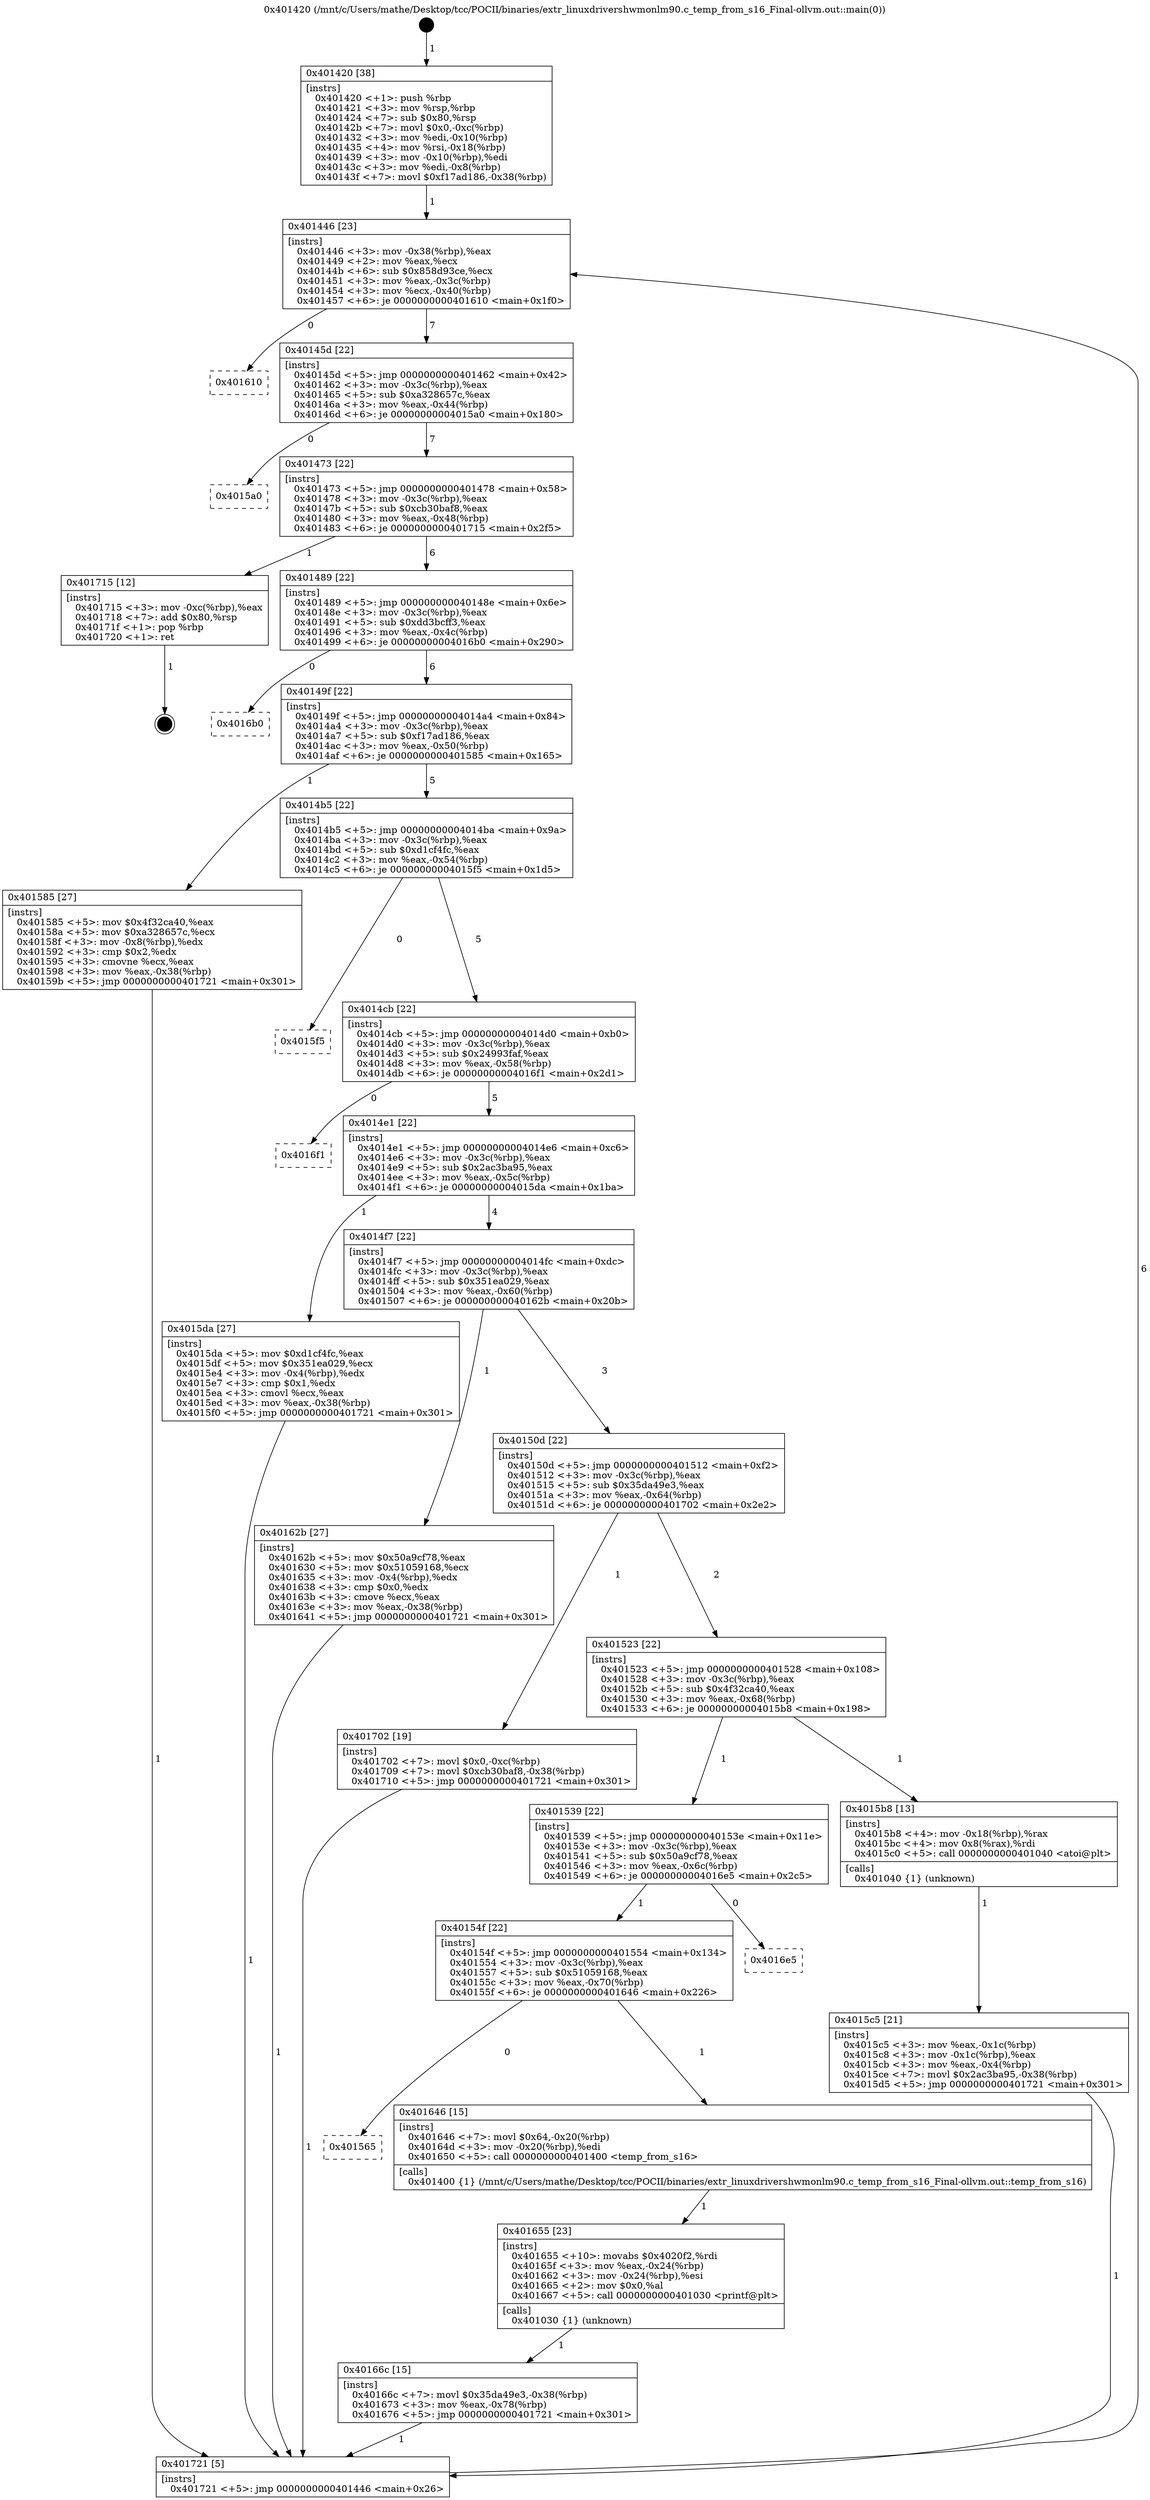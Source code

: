 digraph "0x401420" {
  label = "0x401420 (/mnt/c/Users/mathe/Desktop/tcc/POCII/binaries/extr_linuxdrivershwmonlm90.c_temp_from_s16_Final-ollvm.out::main(0))"
  labelloc = "t"
  node[shape=record]

  Entry [label="",width=0.3,height=0.3,shape=circle,fillcolor=black,style=filled]
  "0x401446" [label="{
     0x401446 [23]\l
     | [instrs]\l
     &nbsp;&nbsp;0x401446 \<+3\>: mov -0x38(%rbp),%eax\l
     &nbsp;&nbsp;0x401449 \<+2\>: mov %eax,%ecx\l
     &nbsp;&nbsp;0x40144b \<+6\>: sub $0x858d93ce,%ecx\l
     &nbsp;&nbsp;0x401451 \<+3\>: mov %eax,-0x3c(%rbp)\l
     &nbsp;&nbsp;0x401454 \<+3\>: mov %ecx,-0x40(%rbp)\l
     &nbsp;&nbsp;0x401457 \<+6\>: je 0000000000401610 \<main+0x1f0\>\l
  }"]
  "0x401610" [label="{
     0x401610\l
  }", style=dashed]
  "0x40145d" [label="{
     0x40145d [22]\l
     | [instrs]\l
     &nbsp;&nbsp;0x40145d \<+5\>: jmp 0000000000401462 \<main+0x42\>\l
     &nbsp;&nbsp;0x401462 \<+3\>: mov -0x3c(%rbp),%eax\l
     &nbsp;&nbsp;0x401465 \<+5\>: sub $0xa328657c,%eax\l
     &nbsp;&nbsp;0x40146a \<+3\>: mov %eax,-0x44(%rbp)\l
     &nbsp;&nbsp;0x40146d \<+6\>: je 00000000004015a0 \<main+0x180\>\l
  }"]
  Exit [label="",width=0.3,height=0.3,shape=circle,fillcolor=black,style=filled,peripheries=2]
  "0x4015a0" [label="{
     0x4015a0\l
  }", style=dashed]
  "0x401473" [label="{
     0x401473 [22]\l
     | [instrs]\l
     &nbsp;&nbsp;0x401473 \<+5\>: jmp 0000000000401478 \<main+0x58\>\l
     &nbsp;&nbsp;0x401478 \<+3\>: mov -0x3c(%rbp),%eax\l
     &nbsp;&nbsp;0x40147b \<+5\>: sub $0xcb30baf8,%eax\l
     &nbsp;&nbsp;0x401480 \<+3\>: mov %eax,-0x48(%rbp)\l
     &nbsp;&nbsp;0x401483 \<+6\>: je 0000000000401715 \<main+0x2f5\>\l
  }"]
  "0x40166c" [label="{
     0x40166c [15]\l
     | [instrs]\l
     &nbsp;&nbsp;0x40166c \<+7\>: movl $0x35da49e3,-0x38(%rbp)\l
     &nbsp;&nbsp;0x401673 \<+3\>: mov %eax,-0x78(%rbp)\l
     &nbsp;&nbsp;0x401676 \<+5\>: jmp 0000000000401721 \<main+0x301\>\l
  }"]
  "0x401715" [label="{
     0x401715 [12]\l
     | [instrs]\l
     &nbsp;&nbsp;0x401715 \<+3\>: mov -0xc(%rbp),%eax\l
     &nbsp;&nbsp;0x401718 \<+7\>: add $0x80,%rsp\l
     &nbsp;&nbsp;0x40171f \<+1\>: pop %rbp\l
     &nbsp;&nbsp;0x401720 \<+1\>: ret\l
  }"]
  "0x401489" [label="{
     0x401489 [22]\l
     | [instrs]\l
     &nbsp;&nbsp;0x401489 \<+5\>: jmp 000000000040148e \<main+0x6e\>\l
     &nbsp;&nbsp;0x40148e \<+3\>: mov -0x3c(%rbp),%eax\l
     &nbsp;&nbsp;0x401491 \<+5\>: sub $0xdd3bcff3,%eax\l
     &nbsp;&nbsp;0x401496 \<+3\>: mov %eax,-0x4c(%rbp)\l
     &nbsp;&nbsp;0x401499 \<+6\>: je 00000000004016b0 \<main+0x290\>\l
  }"]
  "0x401655" [label="{
     0x401655 [23]\l
     | [instrs]\l
     &nbsp;&nbsp;0x401655 \<+10\>: movabs $0x4020f2,%rdi\l
     &nbsp;&nbsp;0x40165f \<+3\>: mov %eax,-0x24(%rbp)\l
     &nbsp;&nbsp;0x401662 \<+3\>: mov -0x24(%rbp),%esi\l
     &nbsp;&nbsp;0x401665 \<+2\>: mov $0x0,%al\l
     &nbsp;&nbsp;0x401667 \<+5\>: call 0000000000401030 \<printf@plt\>\l
     | [calls]\l
     &nbsp;&nbsp;0x401030 \{1\} (unknown)\l
  }"]
  "0x4016b0" [label="{
     0x4016b0\l
  }", style=dashed]
  "0x40149f" [label="{
     0x40149f [22]\l
     | [instrs]\l
     &nbsp;&nbsp;0x40149f \<+5\>: jmp 00000000004014a4 \<main+0x84\>\l
     &nbsp;&nbsp;0x4014a4 \<+3\>: mov -0x3c(%rbp),%eax\l
     &nbsp;&nbsp;0x4014a7 \<+5\>: sub $0xf17ad186,%eax\l
     &nbsp;&nbsp;0x4014ac \<+3\>: mov %eax,-0x50(%rbp)\l
     &nbsp;&nbsp;0x4014af \<+6\>: je 0000000000401585 \<main+0x165\>\l
  }"]
  "0x401565" [label="{
     0x401565\l
  }", style=dashed]
  "0x401585" [label="{
     0x401585 [27]\l
     | [instrs]\l
     &nbsp;&nbsp;0x401585 \<+5\>: mov $0x4f32ca40,%eax\l
     &nbsp;&nbsp;0x40158a \<+5\>: mov $0xa328657c,%ecx\l
     &nbsp;&nbsp;0x40158f \<+3\>: mov -0x8(%rbp),%edx\l
     &nbsp;&nbsp;0x401592 \<+3\>: cmp $0x2,%edx\l
     &nbsp;&nbsp;0x401595 \<+3\>: cmovne %ecx,%eax\l
     &nbsp;&nbsp;0x401598 \<+3\>: mov %eax,-0x38(%rbp)\l
     &nbsp;&nbsp;0x40159b \<+5\>: jmp 0000000000401721 \<main+0x301\>\l
  }"]
  "0x4014b5" [label="{
     0x4014b5 [22]\l
     | [instrs]\l
     &nbsp;&nbsp;0x4014b5 \<+5\>: jmp 00000000004014ba \<main+0x9a\>\l
     &nbsp;&nbsp;0x4014ba \<+3\>: mov -0x3c(%rbp),%eax\l
     &nbsp;&nbsp;0x4014bd \<+5\>: sub $0xd1cf4fc,%eax\l
     &nbsp;&nbsp;0x4014c2 \<+3\>: mov %eax,-0x54(%rbp)\l
     &nbsp;&nbsp;0x4014c5 \<+6\>: je 00000000004015f5 \<main+0x1d5\>\l
  }"]
  "0x401721" [label="{
     0x401721 [5]\l
     | [instrs]\l
     &nbsp;&nbsp;0x401721 \<+5\>: jmp 0000000000401446 \<main+0x26\>\l
  }"]
  "0x401420" [label="{
     0x401420 [38]\l
     | [instrs]\l
     &nbsp;&nbsp;0x401420 \<+1\>: push %rbp\l
     &nbsp;&nbsp;0x401421 \<+3\>: mov %rsp,%rbp\l
     &nbsp;&nbsp;0x401424 \<+7\>: sub $0x80,%rsp\l
     &nbsp;&nbsp;0x40142b \<+7\>: movl $0x0,-0xc(%rbp)\l
     &nbsp;&nbsp;0x401432 \<+3\>: mov %edi,-0x10(%rbp)\l
     &nbsp;&nbsp;0x401435 \<+4\>: mov %rsi,-0x18(%rbp)\l
     &nbsp;&nbsp;0x401439 \<+3\>: mov -0x10(%rbp),%edi\l
     &nbsp;&nbsp;0x40143c \<+3\>: mov %edi,-0x8(%rbp)\l
     &nbsp;&nbsp;0x40143f \<+7\>: movl $0xf17ad186,-0x38(%rbp)\l
  }"]
  "0x401646" [label="{
     0x401646 [15]\l
     | [instrs]\l
     &nbsp;&nbsp;0x401646 \<+7\>: movl $0x64,-0x20(%rbp)\l
     &nbsp;&nbsp;0x40164d \<+3\>: mov -0x20(%rbp),%edi\l
     &nbsp;&nbsp;0x401650 \<+5\>: call 0000000000401400 \<temp_from_s16\>\l
     | [calls]\l
     &nbsp;&nbsp;0x401400 \{1\} (/mnt/c/Users/mathe/Desktop/tcc/POCII/binaries/extr_linuxdrivershwmonlm90.c_temp_from_s16_Final-ollvm.out::temp_from_s16)\l
  }"]
  "0x4015f5" [label="{
     0x4015f5\l
  }", style=dashed]
  "0x4014cb" [label="{
     0x4014cb [22]\l
     | [instrs]\l
     &nbsp;&nbsp;0x4014cb \<+5\>: jmp 00000000004014d0 \<main+0xb0\>\l
     &nbsp;&nbsp;0x4014d0 \<+3\>: mov -0x3c(%rbp),%eax\l
     &nbsp;&nbsp;0x4014d3 \<+5\>: sub $0x24993faf,%eax\l
     &nbsp;&nbsp;0x4014d8 \<+3\>: mov %eax,-0x58(%rbp)\l
     &nbsp;&nbsp;0x4014db \<+6\>: je 00000000004016f1 \<main+0x2d1\>\l
  }"]
  "0x40154f" [label="{
     0x40154f [22]\l
     | [instrs]\l
     &nbsp;&nbsp;0x40154f \<+5\>: jmp 0000000000401554 \<main+0x134\>\l
     &nbsp;&nbsp;0x401554 \<+3\>: mov -0x3c(%rbp),%eax\l
     &nbsp;&nbsp;0x401557 \<+5\>: sub $0x51059168,%eax\l
     &nbsp;&nbsp;0x40155c \<+3\>: mov %eax,-0x70(%rbp)\l
     &nbsp;&nbsp;0x40155f \<+6\>: je 0000000000401646 \<main+0x226\>\l
  }"]
  "0x4016f1" [label="{
     0x4016f1\l
  }", style=dashed]
  "0x4014e1" [label="{
     0x4014e1 [22]\l
     | [instrs]\l
     &nbsp;&nbsp;0x4014e1 \<+5\>: jmp 00000000004014e6 \<main+0xc6\>\l
     &nbsp;&nbsp;0x4014e6 \<+3\>: mov -0x3c(%rbp),%eax\l
     &nbsp;&nbsp;0x4014e9 \<+5\>: sub $0x2ac3ba95,%eax\l
     &nbsp;&nbsp;0x4014ee \<+3\>: mov %eax,-0x5c(%rbp)\l
     &nbsp;&nbsp;0x4014f1 \<+6\>: je 00000000004015da \<main+0x1ba\>\l
  }"]
  "0x4016e5" [label="{
     0x4016e5\l
  }", style=dashed]
  "0x4015da" [label="{
     0x4015da [27]\l
     | [instrs]\l
     &nbsp;&nbsp;0x4015da \<+5\>: mov $0xd1cf4fc,%eax\l
     &nbsp;&nbsp;0x4015df \<+5\>: mov $0x351ea029,%ecx\l
     &nbsp;&nbsp;0x4015e4 \<+3\>: mov -0x4(%rbp),%edx\l
     &nbsp;&nbsp;0x4015e7 \<+3\>: cmp $0x1,%edx\l
     &nbsp;&nbsp;0x4015ea \<+3\>: cmovl %ecx,%eax\l
     &nbsp;&nbsp;0x4015ed \<+3\>: mov %eax,-0x38(%rbp)\l
     &nbsp;&nbsp;0x4015f0 \<+5\>: jmp 0000000000401721 \<main+0x301\>\l
  }"]
  "0x4014f7" [label="{
     0x4014f7 [22]\l
     | [instrs]\l
     &nbsp;&nbsp;0x4014f7 \<+5\>: jmp 00000000004014fc \<main+0xdc\>\l
     &nbsp;&nbsp;0x4014fc \<+3\>: mov -0x3c(%rbp),%eax\l
     &nbsp;&nbsp;0x4014ff \<+5\>: sub $0x351ea029,%eax\l
     &nbsp;&nbsp;0x401504 \<+3\>: mov %eax,-0x60(%rbp)\l
     &nbsp;&nbsp;0x401507 \<+6\>: je 000000000040162b \<main+0x20b\>\l
  }"]
  "0x4015c5" [label="{
     0x4015c5 [21]\l
     | [instrs]\l
     &nbsp;&nbsp;0x4015c5 \<+3\>: mov %eax,-0x1c(%rbp)\l
     &nbsp;&nbsp;0x4015c8 \<+3\>: mov -0x1c(%rbp),%eax\l
     &nbsp;&nbsp;0x4015cb \<+3\>: mov %eax,-0x4(%rbp)\l
     &nbsp;&nbsp;0x4015ce \<+7\>: movl $0x2ac3ba95,-0x38(%rbp)\l
     &nbsp;&nbsp;0x4015d5 \<+5\>: jmp 0000000000401721 \<main+0x301\>\l
  }"]
  "0x40162b" [label="{
     0x40162b [27]\l
     | [instrs]\l
     &nbsp;&nbsp;0x40162b \<+5\>: mov $0x50a9cf78,%eax\l
     &nbsp;&nbsp;0x401630 \<+5\>: mov $0x51059168,%ecx\l
     &nbsp;&nbsp;0x401635 \<+3\>: mov -0x4(%rbp),%edx\l
     &nbsp;&nbsp;0x401638 \<+3\>: cmp $0x0,%edx\l
     &nbsp;&nbsp;0x40163b \<+3\>: cmove %ecx,%eax\l
     &nbsp;&nbsp;0x40163e \<+3\>: mov %eax,-0x38(%rbp)\l
     &nbsp;&nbsp;0x401641 \<+5\>: jmp 0000000000401721 \<main+0x301\>\l
  }"]
  "0x40150d" [label="{
     0x40150d [22]\l
     | [instrs]\l
     &nbsp;&nbsp;0x40150d \<+5\>: jmp 0000000000401512 \<main+0xf2\>\l
     &nbsp;&nbsp;0x401512 \<+3\>: mov -0x3c(%rbp),%eax\l
     &nbsp;&nbsp;0x401515 \<+5\>: sub $0x35da49e3,%eax\l
     &nbsp;&nbsp;0x40151a \<+3\>: mov %eax,-0x64(%rbp)\l
     &nbsp;&nbsp;0x40151d \<+6\>: je 0000000000401702 \<main+0x2e2\>\l
  }"]
  "0x401539" [label="{
     0x401539 [22]\l
     | [instrs]\l
     &nbsp;&nbsp;0x401539 \<+5\>: jmp 000000000040153e \<main+0x11e\>\l
     &nbsp;&nbsp;0x40153e \<+3\>: mov -0x3c(%rbp),%eax\l
     &nbsp;&nbsp;0x401541 \<+5\>: sub $0x50a9cf78,%eax\l
     &nbsp;&nbsp;0x401546 \<+3\>: mov %eax,-0x6c(%rbp)\l
     &nbsp;&nbsp;0x401549 \<+6\>: je 00000000004016e5 \<main+0x2c5\>\l
  }"]
  "0x401702" [label="{
     0x401702 [19]\l
     | [instrs]\l
     &nbsp;&nbsp;0x401702 \<+7\>: movl $0x0,-0xc(%rbp)\l
     &nbsp;&nbsp;0x401709 \<+7\>: movl $0xcb30baf8,-0x38(%rbp)\l
     &nbsp;&nbsp;0x401710 \<+5\>: jmp 0000000000401721 \<main+0x301\>\l
  }"]
  "0x401523" [label="{
     0x401523 [22]\l
     | [instrs]\l
     &nbsp;&nbsp;0x401523 \<+5\>: jmp 0000000000401528 \<main+0x108\>\l
     &nbsp;&nbsp;0x401528 \<+3\>: mov -0x3c(%rbp),%eax\l
     &nbsp;&nbsp;0x40152b \<+5\>: sub $0x4f32ca40,%eax\l
     &nbsp;&nbsp;0x401530 \<+3\>: mov %eax,-0x68(%rbp)\l
     &nbsp;&nbsp;0x401533 \<+6\>: je 00000000004015b8 \<main+0x198\>\l
  }"]
  "0x4015b8" [label="{
     0x4015b8 [13]\l
     | [instrs]\l
     &nbsp;&nbsp;0x4015b8 \<+4\>: mov -0x18(%rbp),%rax\l
     &nbsp;&nbsp;0x4015bc \<+4\>: mov 0x8(%rax),%rdi\l
     &nbsp;&nbsp;0x4015c0 \<+5\>: call 0000000000401040 \<atoi@plt\>\l
     | [calls]\l
     &nbsp;&nbsp;0x401040 \{1\} (unknown)\l
  }"]
  Entry -> "0x401420" [label=" 1"]
  "0x401446" -> "0x401610" [label=" 0"]
  "0x401446" -> "0x40145d" [label=" 7"]
  "0x401715" -> Exit [label=" 1"]
  "0x40145d" -> "0x4015a0" [label=" 0"]
  "0x40145d" -> "0x401473" [label=" 7"]
  "0x401702" -> "0x401721" [label=" 1"]
  "0x401473" -> "0x401715" [label=" 1"]
  "0x401473" -> "0x401489" [label=" 6"]
  "0x40166c" -> "0x401721" [label=" 1"]
  "0x401489" -> "0x4016b0" [label=" 0"]
  "0x401489" -> "0x40149f" [label=" 6"]
  "0x401655" -> "0x40166c" [label=" 1"]
  "0x40149f" -> "0x401585" [label=" 1"]
  "0x40149f" -> "0x4014b5" [label=" 5"]
  "0x401585" -> "0x401721" [label=" 1"]
  "0x401420" -> "0x401446" [label=" 1"]
  "0x401721" -> "0x401446" [label=" 6"]
  "0x401646" -> "0x401655" [label=" 1"]
  "0x4014b5" -> "0x4015f5" [label=" 0"]
  "0x4014b5" -> "0x4014cb" [label=" 5"]
  "0x40154f" -> "0x401565" [label=" 0"]
  "0x4014cb" -> "0x4016f1" [label=" 0"]
  "0x4014cb" -> "0x4014e1" [label=" 5"]
  "0x40154f" -> "0x401646" [label=" 1"]
  "0x4014e1" -> "0x4015da" [label=" 1"]
  "0x4014e1" -> "0x4014f7" [label=" 4"]
  "0x401539" -> "0x40154f" [label=" 1"]
  "0x4014f7" -> "0x40162b" [label=" 1"]
  "0x4014f7" -> "0x40150d" [label=" 3"]
  "0x401539" -> "0x4016e5" [label=" 0"]
  "0x40150d" -> "0x401702" [label=" 1"]
  "0x40150d" -> "0x401523" [label=" 2"]
  "0x40162b" -> "0x401721" [label=" 1"]
  "0x401523" -> "0x4015b8" [label=" 1"]
  "0x401523" -> "0x401539" [label=" 1"]
  "0x4015b8" -> "0x4015c5" [label=" 1"]
  "0x4015c5" -> "0x401721" [label=" 1"]
  "0x4015da" -> "0x401721" [label=" 1"]
}
